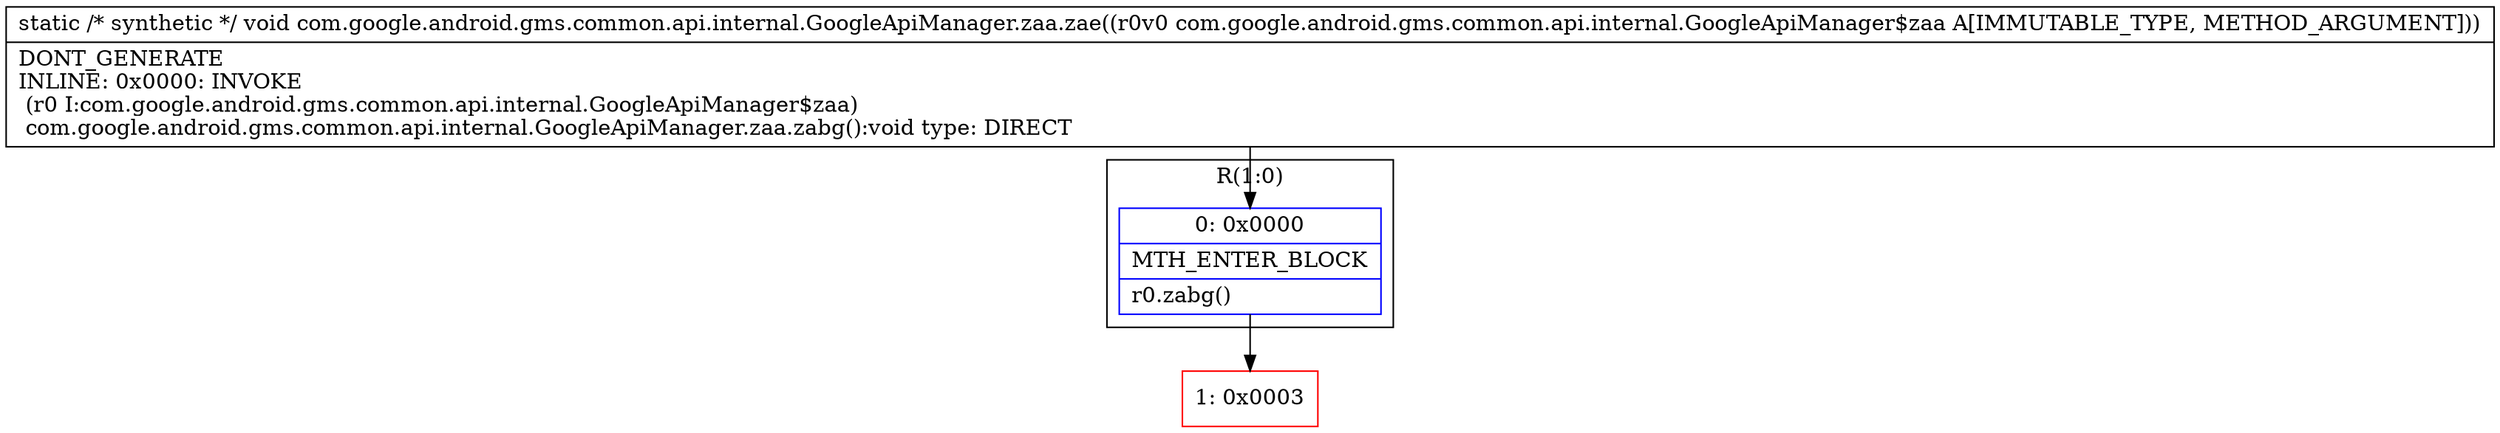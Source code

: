 digraph "CFG forcom.google.android.gms.common.api.internal.GoogleApiManager.zaa.zae(Lcom\/google\/android\/gms\/common\/api\/internal\/GoogleApiManager$zaa;)V" {
subgraph cluster_Region_684128571 {
label = "R(1:0)";
node [shape=record,color=blue];
Node_0 [shape=record,label="{0\:\ 0x0000|MTH_ENTER_BLOCK\l|r0.zabg()\l}"];
}
Node_1 [shape=record,color=red,label="{1\:\ 0x0003}"];
MethodNode[shape=record,label="{static \/* synthetic *\/ void com.google.android.gms.common.api.internal.GoogleApiManager.zaa.zae((r0v0 com.google.android.gms.common.api.internal.GoogleApiManager$zaa A[IMMUTABLE_TYPE, METHOD_ARGUMENT]))  | DONT_GENERATE\lINLINE: 0x0000: INVOKE  \l  (r0 I:com.google.android.gms.common.api.internal.GoogleApiManager$zaa)\l com.google.android.gms.common.api.internal.GoogleApiManager.zaa.zabg():void type: DIRECT\l}"];
MethodNode -> Node_0;
Node_0 -> Node_1;
}

